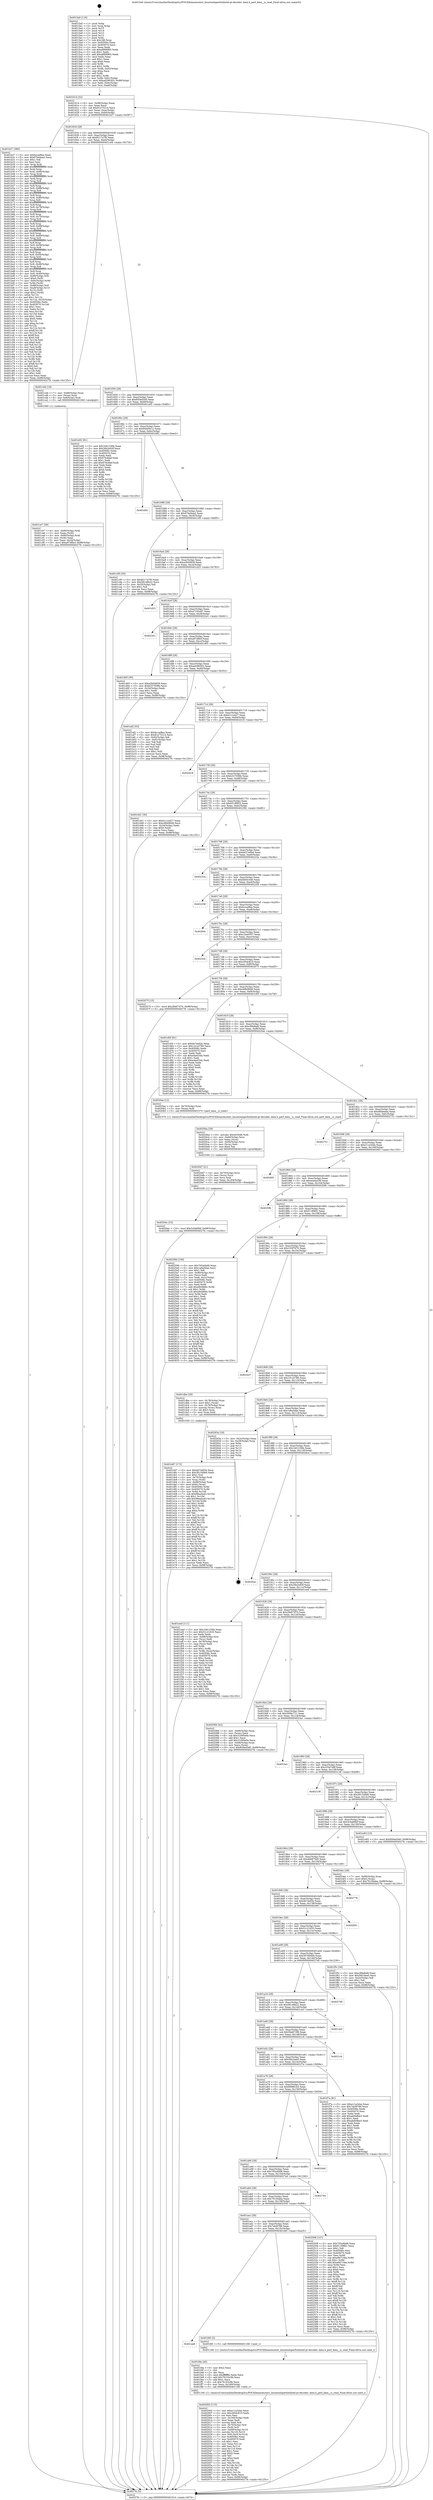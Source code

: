 digraph "0x4015a0" {
  label = "0x4015a0 (/mnt/c/Users/mathe/Desktop/tcc/POCII/binaries/extr_linuxtoolsperfutilintel-pt-decoder..data.h_perf_data__is_read_Final-ollvm.out::main(0))"
  labelloc = "t"
  node[shape=record]

  Entry [label="",width=0.3,height=0.3,shape=circle,fillcolor=black,style=filled]
  "0x401614" [label="{
     0x401614 [32]\l
     | [instrs]\l
     &nbsp;&nbsp;0x401614 \<+6\>: mov -0x98(%rbp),%eax\l
     &nbsp;&nbsp;0x40161a \<+2\>: mov %eax,%ecx\l
     &nbsp;&nbsp;0x40161c \<+6\>: sub $0x81e75214,%ecx\l
     &nbsp;&nbsp;0x401622 \<+6\>: mov %eax,-0xac(%rbp)\l
     &nbsp;&nbsp;0x401628 \<+6\>: mov %ecx,-0xb0(%rbp)\l
     &nbsp;&nbsp;0x40162e \<+6\>: je 0000000000401b27 \<main+0x587\>\l
  }"]
  "0x401b27" [label="{
     0x401b27 [366]\l
     | [instrs]\l
     &nbsp;&nbsp;0x401b27 \<+5\>: mov $0xbccadfea,%eax\l
     &nbsp;&nbsp;0x401b2c \<+5\>: mov $0x97bd4aa2,%ecx\l
     &nbsp;&nbsp;0x401b31 \<+2\>: mov $0x1,%dl\l
     &nbsp;&nbsp;0x401b33 \<+2\>: xor %esi,%esi\l
     &nbsp;&nbsp;0x401b35 \<+3\>: mov %rsp,%rdi\l
     &nbsp;&nbsp;0x401b38 \<+4\>: add $0xfffffffffffffff0,%rdi\l
     &nbsp;&nbsp;0x401b3c \<+3\>: mov %rdi,%rsp\l
     &nbsp;&nbsp;0x401b3f \<+7\>: mov %rdi,-0x90(%rbp)\l
     &nbsp;&nbsp;0x401b46 \<+3\>: mov %rsp,%rdi\l
     &nbsp;&nbsp;0x401b49 \<+4\>: add $0xfffffffffffffff0,%rdi\l
     &nbsp;&nbsp;0x401b4d \<+3\>: mov %rdi,%rsp\l
     &nbsp;&nbsp;0x401b50 \<+3\>: mov %rsp,%r8\l
     &nbsp;&nbsp;0x401b53 \<+4\>: add $0xfffffffffffffff0,%r8\l
     &nbsp;&nbsp;0x401b57 \<+3\>: mov %r8,%rsp\l
     &nbsp;&nbsp;0x401b5a \<+7\>: mov %r8,-0x88(%rbp)\l
     &nbsp;&nbsp;0x401b61 \<+3\>: mov %rsp,%r8\l
     &nbsp;&nbsp;0x401b64 \<+4\>: add $0xfffffffffffffff0,%r8\l
     &nbsp;&nbsp;0x401b68 \<+3\>: mov %r8,%rsp\l
     &nbsp;&nbsp;0x401b6b \<+4\>: mov %r8,-0x80(%rbp)\l
     &nbsp;&nbsp;0x401b6f \<+3\>: mov %rsp,%r8\l
     &nbsp;&nbsp;0x401b72 \<+4\>: add $0xfffffffffffffff0,%r8\l
     &nbsp;&nbsp;0x401b76 \<+3\>: mov %r8,%rsp\l
     &nbsp;&nbsp;0x401b79 \<+4\>: mov %r8,-0x78(%rbp)\l
     &nbsp;&nbsp;0x401b7d \<+3\>: mov %rsp,%r8\l
     &nbsp;&nbsp;0x401b80 \<+4\>: add $0xfffffffffffffff0,%r8\l
     &nbsp;&nbsp;0x401b84 \<+3\>: mov %r8,%rsp\l
     &nbsp;&nbsp;0x401b87 \<+4\>: mov %r8,-0x70(%rbp)\l
     &nbsp;&nbsp;0x401b8b \<+3\>: mov %rsp,%r8\l
     &nbsp;&nbsp;0x401b8e \<+4\>: add $0xfffffffffffffff0,%r8\l
     &nbsp;&nbsp;0x401b92 \<+3\>: mov %r8,%rsp\l
     &nbsp;&nbsp;0x401b95 \<+4\>: mov %r8,-0x68(%rbp)\l
     &nbsp;&nbsp;0x401b99 \<+3\>: mov %rsp,%r8\l
     &nbsp;&nbsp;0x401b9c \<+4\>: add $0xfffffffffffffff0,%r8\l
     &nbsp;&nbsp;0x401ba0 \<+3\>: mov %r8,%rsp\l
     &nbsp;&nbsp;0x401ba3 \<+4\>: mov %r8,-0x60(%rbp)\l
     &nbsp;&nbsp;0x401ba7 \<+3\>: mov %rsp,%r8\l
     &nbsp;&nbsp;0x401baa \<+4\>: add $0xfffffffffffffff0,%r8\l
     &nbsp;&nbsp;0x401bae \<+3\>: mov %r8,%rsp\l
     &nbsp;&nbsp;0x401bb1 \<+4\>: mov %r8,-0x58(%rbp)\l
     &nbsp;&nbsp;0x401bb5 \<+3\>: mov %rsp,%r8\l
     &nbsp;&nbsp;0x401bb8 \<+4\>: add $0xfffffffffffffff0,%r8\l
     &nbsp;&nbsp;0x401bbc \<+3\>: mov %r8,%rsp\l
     &nbsp;&nbsp;0x401bbf \<+4\>: mov %r8,-0x50(%rbp)\l
     &nbsp;&nbsp;0x401bc3 \<+3\>: mov %rsp,%r8\l
     &nbsp;&nbsp;0x401bc6 \<+4\>: add $0xfffffffffffffff0,%r8\l
     &nbsp;&nbsp;0x401bca \<+3\>: mov %r8,%rsp\l
     &nbsp;&nbsp;0x401bcd \<+4\>: mov %r8,-0x48(%rbp)\l
     &nbsp;&nbsp;0x401bd1 \<+3\>: mov %rsp,%r8\l
     &nbsp;&nbsp;0x401bd4 \<+4\>: add $0xfffffffffffffff0,%r8\l
     &nbsp;&nbsp;0x401bd8 \<+3\>: mov %r8,%rsp\l
     &nbsp;&nbsp;0x401bdb \<+4\>: mov %r8,-0x40(%rbp)\l
     &nbsp;&nbsp;0x401bdf \<+7\>: mov -0x90(%rbp),%r8\l
     &nbsp;&nbsp;0x401be6 \<+7\>: movl $0x0,(%r8)\l
     &nbsp;&nbsp;0x401bed \<+7\>: mov -0x9c(%rbp),%r9d\l
     &nbsp;&nbsp;0x401bf4 \<+3\>: mov %r9d,(%rdi)\l
     &nbsp;&nbsp;0x401bf7 \<+7\>: mov -0x88(%rbp),%r8\l
     &nbsp;&nbsp;0x401bfe \<+7\>: mov -0xa8(%rbp),%r10\l
     &nbsp;&nbsp;0x401c05 \<+3\>: mov %r10,(%r8)\l
     &nbsp;&nbsp;0x401c08 \<+3\>: cmpl $0x2,(%rdi)\l
     &nbsp;&nbsp;0x401c0b \<+4\>: setne %r11b\l
     &nbsp;&nbsp;0x401c0f \<+4\>: and $0x1,%r11b\l
     &nbsp;&nbsp;0x401c13 \<+4\>: mov %r11b,-0x35(%rbp)\l
     &nbsp;&nbsp;0x401c17 \<+7\>: mov 0x40506c,%ebx\l
     &nbsp;&nbsp;0x401c1e \<+8\>: mov 0x405070,%r14d\l
     &nbsp;&nbsp;0x401c26 \<+3\>: sub $0x1,%esi\l
     &nbsp;&nbsp;0x401c29 \<+3\>: mov %ebx,%r15d\l
     &nbsp;&nbsp;0x401c2c \<+3\>: add %esi,%r15d\l
     &nbsp;&nbsp;0x401c2f \<+4\>: imul %r15d,%ebx\l
     &nbsp;&nbsp;0x401c33 \<+3\>: and $0x1,%ebx\l
     &nbsp;&nbsp;0x401c36 \<+3\>: cmp $0x0,%ebx\l
     &nbsp;&nbsp;0x401c39 \<+4\>: sete %r11b\l
     &nbsp;&nbsp;0x401c3d \<+4\>: cmp $0xa,%r14d\l
     &nbsp;&nbsp;0x401c41 \<+4\>: setl %r12b\l
     &nbsp;&nbsp;0x401c45 \<+3\>: mov %r11b,%r13b\l
     &nbsp;&nbsp;0x401c48 \<+4\>: xor $0xff,%r13b\l
     &nbsp;&nbsp;0x401c4c \<+3\>: mov %r12b,%sil\l
     &nbsp;&nbsp;0x401c4f \<+4\>: xor $0xff,%sil\l
     &nbsp;&nbsp;0x401c53 \<+3\>: xor $0x0,%dl\l
     &nbsp;&nbsp;0x401c56 \<+3\>: mov %r13b,%dil\l
     &nbsp;&nbsp;0x401c59 \<+4\>: and $0x0,%dil\l
     &nbsp;&nbsp;0x401c5d \<+3\>: and %dl,%r11b\l
     &nbsp;&nbsp;0x401c60 \<+3\>: mov %sil,%r8b\l
     &nbsp;&nbsp;0x401c63 \<+4\>: and $0x0,%r8b\l
     &nbsp;&nbsp;0x401c67 \<+3\>: and %dl,%r12b\l
     &nbsp;&nbsp;0x401c6a \<+3\>: or %r11b,%dil\l
     &nbsp;&nbsp;0x401c6d \<+3\>: or %r12b,%r8b\l
     &nbsp;&nbsp;0x401c70 \<+3\>: xor %r8b,%dil\l
     &nbsp;&nbsp;0x401c73 \<+3\>: or %sil,%r13b\l
     &nbsp;&nbsp;0x401c76 \<+4\>: xor $0xff,%r13b\l
     &nbsp;&nbsp;0x401c7a \<+3\>: or $0x0,%dl\l
     &nbsp;&nbsp;0x401c7d \<+3\>: and %dl,%r13b\l
     &nbsp;&nbsp;0x401c80 \<+3\>: or %r13b,%dil\l
     &nbsp;&nbsp;0x401c83 \<+4\>: test $0x1,%dil\l
     &nbsp;&nbsp;0x401c87 \<+3\>: cmovne %ecx,%eax\l
     &nbsp;&nbsp;0x401c8a \<+6\>: mov %eax,-0x98(%rbp)\l
     &nbsp;&nbsp;0x401c90 \<+5\>: jmp 00000000004027fc \<main+0x125c\>\l
  }"]
  "0x401634" [label="{
     0x401634 [28]\l
     | [instrs]\l
     &nbsp;&nbsp;0x401634 \<+5\>: jmp 0000000000401639 \<main+0x99\>\l
     &nbsp;&nbsp;0x401639 \<+6\>: mov -0xac(%rbp),%eax\l
     &nbsp;&nbsp;0x40163f \<+5\>: sub $0x8217a7f0,%eax\l
     &nbsp;&nbsp;0x401644 \<+6\>: mov %eax,-0xb4(%rbp)\l
     &nbsp;&nbsp;0x40164a \<+6\>: je 0000000000401cd4 \<main+0x734\>\l
  }"]
  Exit [label="",width=0.3,height=0.3,shape=circle,fillcolor=black,style=filled,peripheries=2]
  "0x401cd4" [label="{
     0x401cd4 [19]\l
     | [instrs]\l
     &nbsp;&nbsp;0x401cd4 \<+7\>: mov -0x88(%rbp),%rax\l
     &nbsp;&nbsp;0x401cdb \<+3\>: mov (%rax),%rax\l
     &nbsp;&nbsp;0x401cde \<+4\>: mov 0x8(%rax),%rdi\l
     &nbsp;&nbsp;0x401ce2 \<+5\>: call 0000000000401060 \<atoi@plt\>\l
     | [calls]\l
     &nbsp;&nbsp;0x401060 \{1\} (unknown)\l
  }"]
  "0x401650" [label="{
     0x401650 [28]\l
     | [instrs]\l
     &nbsp;&nbsp;0x401650 \<+5\>: jmp 0000000000401655 \<main+0xb5\>\l
     &nbsp;&nbsp;0x401655 \<+6\>: mov -0xac(%rbp),%eax\l
     &nbsp;&nbsp;0x40165b \<+5\>: sub $0x850ed3d0,%eax\l
     &nbsp;&nbsp;0x401660 \<+6\>: mov %eax,-0xb8(%rbp)\l
     &nbsp;&nbsp;0x401666 \<+6\>: je 0000000000401e92 \<main+0x8f2\>\l
  }"]
  "0x4020ec" [label="{
     0x4020ec [15]\l
     | [instrs]\l
     &nbsp;&nbsp;0x4020ec \<+10\>: movl $0x3c0a69bf,-0x98(%rbp)\l
     &nbsp;&nbsp;0x4020f6 \<+5\>: jmp 00000000004027fc \<main+0x125c\>\l
  }"]
  "0x401e92" [label="{
     0x401e92 [91]\l
     | [instrs]\l
     &nbsp;&nbsp;0x401e92 \<+5\>: mov $0x1b61236b,%eax\l
     &nbsp;&nbsp;0x401e97 \<+5\>: mov $0x26b2e93f,%ecx\l
     &nbsp;&nbsp;0x401e9c \<+7\>: mov 0x40506c,%edx\l
     &nbsp;&nbsp;0x401ea3 \<+7\>: mov 0x405070,%esi\l
     &nbsp;&nbsp;0x401eaa \<+2\>: mov %edx,%edi\l
     &nbsp;&nbsp;0x401eac \<+6\>: sub $0x67fcddef,%edi\l
     &nbsp;&nbsp;0x401eb2 \<+3\>: sub $0x1,%edi\l
     &nbsp;&nbsp;0x401eb5 \<+6\>: add $0x67fcddef,%edi\l
     &nbsp;&nbsp;0x401ebb \<+3\>: imul %edi,%edx\l
     &nbsp;&nbsp;0x401ebe \<+3\>: and $0x1,%edx\l
     &nbsp;&nbsp;0x401ec1 \<+3\>: cmp $0x0,%edx\l
     &nbsp;&nbsp;0x401ec4 \<+4\>: sete %r8b\l
     &nbsp;&nbsp;0x401ec8 \<+3\>: cmp $0xa,%esi\l
     &nbsp;&nbsp;0x401ecb \<+4\>: setl %r9b\l
     &nbsp;&nbsp;0x401ecf \<+3\>: mov %r8b,%r10b\l
     &nbsp;&nbsp;0x401ed2 \<+3\>: and %r9b,%r10b\l
     &nbsp;&nbsp;0x401ed5 \<+3\>: xor %r9b,%r8b\l
     &nbsp;&nbsp;0x401ed8 \<+3\>: or %r8b,%r10b\l
     &nbsp;&nbsp;0x401edb \<+4\>: test $0x1,%r10b\l
     &nbsp;&nbsp;0x401edf \<+3\>: cmovne %ecx,%eax\l
     &nbsp;&nbsp;0x401ee2 \<+6\>: mov %eax,-0x98(%rbp)\l
     &nbsp;&nbsp;0x401ee8 \<+5\>: jmp 00000000004027fc \<main+0x125c\>\l
  }"]
  "0x40166c" [label="{
     0x40166c [28]\l
     | [instrs]\l
     &nbsp;&nbsp;0x40166c \<+5\>: jmp 0000000000401671 \<main+0xd1\>\l
     &nbsp;&nbsp;0x401671 \<+6\>: mov -0xac(%rbp),%eax\l
     &nbsp;&nbsp;0x401677 \<+5\>: sub $0x94409c1c,%eax\l
     &nbsp;&nbsp;0x40167c \<+6\>: mov %eax,-0xbc(%rbp)\l
     &nbsp;&nbsp;0x401682 \<+6\>: je 0000000000402482 \<main+0xee2\>\l
  }"]
  "0x4020d7" [label="{
     0x4020d7 [21]\l
     | [instrs]\l
     &nbsp;&nbsp;0x4020d7 \<+4\>: mov -0x70(%rbp),%rcx\l
     &nbsp;&nbsp;0x4020db \<+3\>: mov (%rcx),%rcx\l
     &nbsp;&nbsp;0x4020de \<+3\>: mov %rcx,%rdi\l
     &nbsp;&nbsp;0x4020e1 \<+6\>: mov %eax,-0x164(%rbp)\l
     &nbsp;&nbsp;0x4020e7 \<+5\>: call 0000000000401030 \<free@plt\>\l
     | [calls]\l
     &nbsp;&nbsp;0x401030 \{1\} (unknown)\l
  }"]
  "0x402482" [label="{
     0x402482\l
  }", style=dashed]
  "0x401688" [label="{
     0x401688 [28]\l
     | [instrs]\l
     &nbsp;&nbsp;0x401688 \<+5\>: jmp 000000000040168d \<main+0xed\>\l
     &nbsp;&nbsp;0x40168d \<+6\>: mov -0xac(%rbp),%eax\l
     &nbsp;&nbsp;0x401693 \<+5\>: sub $0x97bd4aa2,%eax\l
     &nbsp;&nbsp;0x401698 \<+6\>: mov %eax,-0xc0(%rbp)\l
     &nbsp;&nbsp;0x40169e \<+6\>: je 0000000000401c95 \<main+0x6f5\>\l
  }"]
  "0x4020ba" [label="{
     0x4020ba [29]\l
     | [instrs]\l
     &nbsp;&nbsp;0x4020ba \<+10\>: movabs $0x4030d6,%rdi\l
     &nbsp;&nbsp;0x4020c4 \<+4\>: mov -0x60(%rbp),%rcx\l
     &nbsp;&nbsp;0x4020c8 \<+2\>: mov %eax,(%rcx)\l
     &nbsp;&nbsp;0x4020ca \<+4\>: mov -0x60(%rbp),%rcx\l
     &nbsp;&nbsp;0x4020ce \<+2\>: mov (%rcx),%esi\l
     &nbsp;&nbsp;0x4020d0 \<+2\>: mov $0x0,%al\l
     &nbsp;&nbsp;0x4020d2 \<+5\>: call 0000000000401040 \<printf@plt\>\l
     | [calls]\l
     &nbsp;&nbsp;0x401040 \{1\} (unknown)\l
  }"]
  "0x401c95" [label="{
     0x401c95 [30]\l
     | [instrs]\l
     &nbsp;&nbsp;0x401c95 \<+5\>: mov $0x8217a7f0,%eax\l
     &nbsp;&nbsp;0x401c9a \<+5\>: mov $0x58148b22,%ecx\l
     &nbsp;&nbsp;0x401c9f \<+3\>: mov -0x35(%rbp),%dl\l
     &nbsp;&nbsp;0x401ca2 \<+3\>: test $0x1,%dl\l
     &nbsp;&nbsp;0x401ca5 \<+3\>: cmovne %ecx,%eax\l
     &nbsp;&nbsp;0x401ca8 \<+6\>: mov %eax,-0x98(%rbp)\l
     &nbsp;&nbsp;0x401cae \<+5\>: jmp 00000000004027fc \<main+0x125c\>\l
  }"]
  "0x4016a4" [label="{
     0x4016a4 [28]\l
     | [instrs]\l
     &nbsp;&nbsp;0x4016a4 \<+5\>: jmp 00000000004016a9 \<main+0x109\>\l
     &nbsp;&nbsp;0x4016a9 \<+6\>: mov -0xac(%rbp),%eax\l
     &nbsp;&nbsp;0x4016af \<+5\>: sub $0xa2b04839,%eax\l
     &nbsp;&nbsp;0x4016b4 \<+6\>: mov %eax,-0xc4(%rbp)\l
     &nbsp;&nbsp;0x4016ba \<+6\>: je 0000000000401d23 \<main+0x783\>\l
  }"]
  "0x402002" [label="{
     0x402002 [115]\l
     | [instrs]\l
     &nbsp;&nbsp;0x402002 \<+5\>: mov $0xe11a3cbe,%ecx\l
     &nbsp;&nbsp;0x402007 \<+5\>: mov $0xc654c810,%edx\l
     &nbsp;&nbsp;0x40200c \<+2\>: xor %esi,%esi\l
     &nbsp;&nbsp;0x40200e \<+6\>: mov -0x160(%rbp),%edi\l
     &nbsp;&nbsp;0x402014 \<+3\>: imul %eax,%edi\l
     &nbsp;&nbsp;0x402017 \<+3\>: movslq %edi,%r8\l
     &nbsp;&nbsp;0x40201a \<+4\>: mov -0x70(%rbp),%r9\l
     &nbsp;&nbsp;0x40201e \<+3\>: mov (%r9),%r9\l
     &nbsp;&nbsp;0x402021 \<+4\>: mov -0x68(%rbp),%r10\l
     &nbsp;&nbsp;0x402025 \<+3\>: movslq (%r10),%r10\l
     &nbsp;&nbsp;0x402028 \<+4\>: mov %r8,(%r9,%r10,8)\l
     &nbsp;&nbsp;0x40202c \<+7\>: mov 0x40506c,%eax\l
     &nbsp;&nbsp;0x402033 \<+7\>: mov 0x405070,%edi\l
     &nbsp;&nbsp;0x40203a \<+3\>: sub $0x1,%esi\l
     &nbsp;&nbsp;0x40203d \<+3\>: mov %eax,%r11d\l
     &nbsp;&nbsp;0x402040 \<+3\>: add %esi,%r11d\l
     &nbsp;&nbsp;0x402043 \<+4\>: imul %r11d,%eax\l
     &nbsp;&nbsp;0x402047 \<+3\>: and $0x1,%eax\l
     &nbsp;&nbsp;0x40204a \<+3\>: cmp $0x0,%eax\l
     &nbsp;&nbsp;0x40204d \<+3\>: sete %bl\l
     &nbsp;&nbsp;0x402050 \<+3\>: cmp $0xa,%edi\l
     &nbsp;&nbsp;0x402053 \<+4\>: setl %r14b\l
     &nbsp;&nbsp;0x402057 \<+3\>: mov %bl,%r15b\l
     &nbsp;&nbsp;0x40205a \<+3\>: and %r14b,%r15b\l
     &nbsp;&nbsp;0x40205d \<+3\>: xor %r14b,%bl\l
     &nbsp;&nbsp;0x402060 \<+3\>: or %bl,%r15b\l
     &nbsp;&nbsp;0x402063 \<+4\>: test $0x1,%r15b\l
     &nbsp;&nbsp;0x402067 \<+3\>: cmovne %edx,%ecx\l
     &nbsp;&nbsp;0x40206a \<+6\>: mov %ecx,-0x98(%rbp)\l
     &nbsp;&nbsp;0x402070 \<+5\>: jmp 00000000004027fc \<main+0x125c\>\l
  }"]
  "0x401d23" [label="{
     0x401d23\l
  }", style=dashed]
  "0x4016c0" [label="{
     0x4016c0 [28]\l
     | [instrs]\l
     &nbsp;&nbsp;0x4016c0 \<+5\>: jmp 00000000004016c5 \<main+0x125\>\l
     &nbsp;&nbsp;0x4016c5 \<+6\>: mov -0xac(%rbp),%eax\l
     &nbsp;&nbsp;0x4016cb \<+5\>: sub $0xa7103a97,%eax\l
     &nbsp;&nbsp;0x4016d0 \<+6\>: mov %eax,-0xc8(%rbp)\l
     &nbsp;&nbsp;0x4016d6 \<+6\>: je 00000000004022e1 \<main+0xd41\>\l
  }"]
  "0x401fda" [label="{
     0x401fda [40]\l
     | [instrs]\l
     &nbsp;&nbsp;0x401fda \<+5\>: mov $0x2,%ecx\l
     &nbsp;&nbsp;0x401fdf \<+1\>: cltd\l
     &nbsp;&nbsp;0x401fe0 \<+2\>: idiv %ecx\l
     &nbsp;&nbsp;0x401fe2 \<+6\>: imul $0xfffffffe,%edx,%ecx\l
     &nbsp;&nbsp;0x401fe8 \<+6\>: add $0x76103c9b,%ecx\l
     &nbsp;&nbsp;0x401fee \<+3\>: add $0x1,%ecx\l
     &nbsp;&nbsp;0x401ff1 \<+6\>: sub $0x76103c9b,%ecx\l
     &nbsp;&nbsp;0x401ff7 \<+6\>: mov %ecx,-0x160(%rbp)\l
     &nbsp;&nbsp;0x401ffd \<+5\>: call 0000000000401160 \<next_i\>\l
     | [calls]\l
     &nbsp;&nbsp;0x401160 \{1\} (/mnt/c/Users/mathe/Desktop/tcc/POCII/binaries/extr_linuxtoolsperfutilintel-pt-decoder..data.h_perf_data__is_read_Final-ollvm.out::next_i)\l
  }"]
  "0x4022e1" [label="{
     0x4022e1\l
  }", style=dashed]
  "0x4016dc" [label="{
     0x4016dc [28]\l
     | [instrs]\l
     &nbsp;&nbsp;0x4016dc \<+5\>: jmp 00000000004016e1 \<main+0x141\>\l
     &nbsp;&nbsp;0x4016e1 \<+6\>: mov -0xac(%rbp),%eax\l
     &nbsp;&nbsp;0x4016e7 \<+5\>: sub $0xa97dfbcf,%eax\l
     &nbsp;&nbsp;0x4016ec \<+6\>: mov %eax,-0xcc(%rbp)\l
     &nbsp;&nbsp;0x4016f2 \<+6\>: je 0000000000401d05 \<main+0x765\>\l
  }"]
  "0x401ae8" [label="{
     0x401ae8\l
  }", style=dashed]
  "0x401d05" [label="{
     0x401d05 [30]\l
     | [instrs]\l
     &nbsp;&nbsp;0x401d05 \<+5\>: mov $0xa2b04839,%eax\l
     &nbsp;&nbsp;0x401d0a \<+5\>: mov $0xb327938b,%ecx\l
     &nbsp;&nbsp;0x401d0f \<+3\>: mov -0x34(%rbp),%edx\l
     &nbsp;&nbsp;0x401d12 \<+3\>: cmp $0x1,%edx\l
     &nbsp;&nbsp;0x401d15 \<+3\>: cmovl %ecx,%eax\l
     &nbsp;&nbsp;0x401d18 \<+6\>: mov %eax,-0x98(%rbp)\l
     &nbsp;&nbsp;0x401d1e \<+5\>: jmp 00000000004027fc \<main+0x125c\>\l
  }"]
  "0x4016f8" [label="{
     0x4016f8 [28]\l
     | [instrs]\l
     &nbsp;&nbsp;0x4016f8 \<+5\>: jmp 00000000004016fd \<main+0x15d\>\l
     &nbsp;&nbsp;0x4016fd \<+6\>: mov -0xac(%rbp),%eax\l
     &nbsp;&nbsp;0x401703 \<+5\>: sub $0xad296303,%eax\l
     &nbsp;&nbsp;0x401708 \<+6\>: mov %eax,-0xd0(%rbp)\l
     &nbsp;&nbsp;0x40170e \<+6\>: je 0000000000401af2 \<main+0x552\>\l
  }"]
  "0x401fd5" [label="{
     0x401fd5 [5]\l
     | [instrs]\l
     &nbsp;&nbsp;0x401fd5 \<+5\>: call 0000000000401160 \<next_i\>\l
     | [calls]\l
     &nbsp;&nbsp;0x401160 \{1\} (/mnt/c/Users/mathe/Desktop/tcc/POCII/binaries/extr_linuxtoolsperfutilintel-pt-decoder..data.h_perf_data__is_read_Final-ollvm.out::next_i)\l
  }"]
  "0x401af2" [label="{
     0x401af2 [53]\l
     | [instrs]\l
     &nbsp;&nbsp;0x401af2 \<+5\>: mov $0xbccadfea,%eax\l
     &nbsp;&nbsp;0x401af7 \<+5\>: mov $0x81e75214,%ecx\l
     &nbsp;&nbsp;0x401afc \<+6\>: mov -0x92(%rbp),%dl\l
     &nbsp;&nbsp;0x401b02 \<+7\>: mov -0x91(%rbp),%sil\l
     &nbsp;&nbsp;0x401b09 \<+3\>: mov %dl,%dil\l
     &nbsp;&nbsp;0x401b0c \<+3\>: and %sil,%dil\l
     &nbsp;&nbsp;0x401b0f \<+3\>: xor %sil,%dl\l
     &nbsp;&nbsp;0x401b12 \<+3\>: or %dl,%dil\l
     &nbsp;&nbsp;0x401b15 \<+4\>: test $0x1,%dil\l
     &nbsp;&nbsp;0x401b19 \<+3\>: cmovne %ecx,%eax\l
     &nbsp;&nbsp;0x401b1c \<+6\>: mov %eax,-0x98(%rbp)\l
     &nbsp;&nbsp;0x401b22 \<+5\>: jmp 00000000004027fc \<main+0x125c\>\l
  }"]
  "0x401714" [label="{
     0x401714 [28]\l
     | [instrs]\l
     &nbsp;&nbsp;0x401714 \<+5\>: jmp 0000000000401719 \<main+0x179\>\l
     &nbsp;&nbsp;0x401719 \<+6\>: mov -0xac(%rbp),%eax\l
     &nbsp;&nbsp;0x40171f \<+5\>: sub $0xb1c1a427,%eax\l
     &nbsp;&nbsp;0x401724 \<+6\>: mov %eax,-0xd4(%rbp)\l
     &nbsp;&nbsp;0x40172a \<+6\>: je 0000000000402418 \<main+0xe78\>\l
  }"]
  "0x4027fc" [label="{
     0x4027fc [5]\l
     | [instrs]\l
     &nbsp;&nbsp;0x4027fc \<+5\>: jmp 0000000000401614 \<main+0x74\>\l
  }"]
  "0x4015a0" [label="{
     0x4015a0 [116]\l
     | [instrs]\l
     &nbsp;&nbsp;0x4015a0 \<+1\>: push %rbp\l
     &nbsp;&nbsp;0x4015a1 \<+3\>: mov %rsp,%rbp\l
     &nbsp;&nbsp;0x4015a4 \<+2\>: push %r15\l
     &nbsp;&nbsp;0x4015a6 \<+2\>: push %r14\l
     &nbsp;&nbsp;0x4015a8 \<+2\>: push %r13\l
     &nbsp;&nbsp;0x4015aa \<+2\>: push %r12\l
     &nbsp;&nbsp;0x4015ac \<+1\>: push %rbx\l
     &nbsp;&nbsp;0x4015ad \<+7\>: sub $0x188,%rsp\l
     &nbsp;&nbsp;0x4015b4 \<+7\>: mov 0x40506c,%eax\l
     &nbsp;&nbsp;0x4015bb \<+7\>: mov 0x405070,%ecx\l
     &nbsp;&nbsp;0x4015c2 \<+2\>: mov %eax,%edx\l
     &nbsp;&nbsp;0x4015c4 \<+6\>: sub $0xa8f68965,%edx\l
     &nbsp;&nbsp;0x4015ca \<+3\>: sub $0x1,%edx\l
     &nbsp;&nbsp;0x4015cd \<+6\>: add $0xa8f68965,%edx\l
     &nbsp;&nbsp;0x4015d3 \<+3\>: imul %edx,%eax\l
     &nbsp;&nbsp;0x4015d6 \<+3\>: and $0x1,%eax\l
     &nbsp;&nbsp;0x4015d9 \<+3\>: cmp $0x0,%eax\l
     &nbsp;&nbsp;0x4015dc \<+4\>: sete %r8b\l
     &nbsp;&nbsp;0x4015e0 \<+4\>: and $0x1,%r8b\l
     &nbsp;&nbsp;0x4015e4 \<+7\>: mov %r8b,-0x92(%rbp)\l
     &nbsp;&nbsp;0x4015eb \<+3\>: cmp $0xa,%ecx\l
     &nbsp;&nbsp;0x4015ee \<+4\>: setl %r8b\l
     &nbsp;&nbsp;0x4015f2 \<+4\>: and $0x1,%r8b\l
     &nbsp;&nbsp;0x4015f6 \<+7\>: mov %r8b,-0x91(%rbp)\l
     &nbsp;&nbsp;0x4015fd \<+10\>: movl $0xad296303,-0x98(%rbp)\l
     &nbsp;&nbsp;0x401607 \<+6\>: mov %edi,-0x9c(%rbp)\l
     &nbsp;&nbsp;0x40160d \<+7\>: mov %rsi,-0xa8(%rbp)\l
  }"]
  "0x401acc" [label="{
     0x401acc [28]\l
     | [instrs]\l
     &nbsp;&nbsp;0x401acc \<+5\>: jmp 0000000000401ad1 \<main+0x531\>\l
     &nbsp;&nbsp;0x401ad1 \<+6\>: mov -0xac(%rbp),%eax\l
     &nbsp;&nbsp;0x401ad7 \<+5\>: sub $0x7dcfd788,%eax\l
     &nbsp;&nbsp;0x401adc \<+6\>: mov %eax,-0x15c(%rbp)\l
     &nbsp;&nbsp;0x401ae2 \<+6\>: je 0000000000401fd5 \<main+0xa35\>\l
  }"]
  "0x401ce7" [label="{
     0x401ce7 [30]\l
     | [instrs]\l
     &nbsp;&nbsp;0x401ce7 \<+4\>: mov -0x80(%rbp),%rdi\l
     &nbsp;&nbsp;0x401ceb \<+2\>: mov %eax,(%rdi)\l
     &nbsp;&nbsp;0x401ced \<+4\>: mov -0x80(%rbp),%rdi\l
     &nbsp;&nbsp;0x401cf1 \<+2\>: mov (%rdi),%eax\l
     &nbsp;&nbsp;0x401cf3 \<+3\>: mov %eax,-0x34(%rbp)\l
     &nbsp;&nbsp;0x401cf6 \<+10\>: movl $0xa97dfbcf,-0x98(%rbp)\l
     &nbsp;&nbsp;0x401d00 \<+5\>: jmp 00000000004027fc \<main+0x125c\>\l
  }"]
  "0x402508" [label="{
     0x402508 [147]\l
     | [instrs]\l
     &nbsp;&nbsp;0x402508 \<+5\>: mov $0x705a4b68,%eax\l
     &nbsp;&nbsp;0x40250d \<+5\>: mov $0xf1199fd1,%ecx\l
     &nbsp;&nbsp;0x402512 \<+2\>: mov $0x1,%dl\l
     &nbsp;&nbsp;0x402514 \<+7\>: mov 0x40506c,%esi\l
     &nbsp;&nbsp;0x40251b \<+7\>: mov 0x405070,%edi\l
     &nbsp;&nbsp;0x402522 \<+3\>: mov %esi,%r8d\l
     &nbsp;&nbsp;0x402525 \<+7\>: sub $0xe6671fea,%r8d\l
     &nbsp;&nbsp;0x40252c \<+4\>: sub $0x1,%r8d\l
     &nbsp;&nbsp;0x402530 \<+7\>: add $0xe6671fea,%r8d\l
     &nbsp;&nbsp;0x402537 \<+4\>: imul %r8d,%esi\l
     &nbsp;&nbsp;0x40253b \<+3\>: and $0x1,%esi\l
     &nbsp;&nbsp;0x40253e \<+3\>: cmp $0x0,%esi\l
     &nbsp;&nbsp;0x402541 \<+4\>: sete %r9b\l
     &nbsp;&nbsp;0x402545 \<+3\>: cmp $0xa,%edi\l
     &nbsp;&nbsp;0x402548 \<+4\>: setl %r10b\l
     &nbsp;&nbsp;0x40254c \<+3\>: mov %r9b,%r11b\l
     &nbsp;&nbsp;0x40254f \<+4\>: xor $0xff,%r11b\l
     &nbsp;&nbsp;0x402553 \<+3\>: mov %r10b,%bl\l
     &nbsp;&nbsp;0x402556 \<+3\>: xor $0xff,%bl\l
     &nbsp;&nbsp;0x402559 \<+3\>: xor $0x1,%dl\l
     &nbsp;&nbsp;0x40255c \<+3\>: mov %r11b,%r14b\l
     &nbsp;&nbsp;0x40255f \<+4\>: and $0xff,%r14b\l
     &nbsp;&nbsp;0x402563 \<+3\>: and %dl,%r9b\l
     &nbsp;&nbsp;0x402566 \<+3\>: mov %bl,%r15b\l
     &nbsp;&nbsp;0x402569 \<+4\>: and $0xff,%r15b\l
     &nbsp;&nbsp;0x40256d \<+3\>: and %dl,%r10b\l
     &nbsp;&nbsp;0x402570 \<+3\>: or %r9b,%r14b\l
     &nbsp;&nbsp;0x402573 \<+3\>: or %r10b,%r15b\l
     &nbsp;&nbsp;0x402576 \<+3\>: xor %r15b,%r14b\l
     &nbsp;&nbsp;0x402579 \<+3\>: or %bl,%r11b\l
     &nbsp;&nbsp;0x40257c \<+4\>: xor $0xff,%r11b\l
     &nbsp;&nbsp;0x402580 \<+3\>: or $0x1,%dl\l
     &nbsp;&nbsp;0x402583 \<+3\>: and %dl,%r11b\l
     &nbsp;&nbsp;0x402586 \<+3\>: or %r11b,%r14b\l
     &nbsp;&nbsp;0x402589 \<+4\>: test $0x1,%r14b\l
     &nbsp;&nbsp;0x40258d \<+3\>: cmovne %ecx,%eax\l
     &nbsp;&nbsp;0x402590 \<+6\>: mov %eax,-0x98(%rbp)\l
     &nbsp;&nbsp;0x402596 \<+5\>: jmp 00000000004027fc \<main+0x125c\>\l
  }"]
  "0x402418" [label="{
     0x402418\l
  }", style=dashed]
  "0x401730" [label="{
     0x401730 [28]\l
     | [instrs]\l
     &nbsp;&nbsp;0x401730 \<+5\>: jmp 0000000000401735 \<main+0x195\>\l
     &nbsp;&nbsp;0x401735 \<+6\>: mov -0xac(%rbp),%eax\l
     &nbsp;&nbsp;0x40173b \<+5\>: sub $0xb327938b,%eax\l
     &nbsp;&nbsp;0x401740 \<+6\>: mov %eax,-0xd8(%rbp)\l
     &nbsp;&nbsp;0x401746 \<+6\>: je 0000000000401d41 \<main+0x7a1\>\l
  }"]
  "0x401ab0" [label="{
     0x401ab0 [28]\l
     | [instrs]\l
     &nbsp;&nbsp;0x401ab0 \<+5\>: jmp 0000000000401ab5 \<main+0x515\>\l
     &nbsp;&nbsp;0x401ab5 \<+6\>: mov -0xac(%rbp),%eax\l
     &nbsp;&nbsp;0x401abb \<+5\>: sub $0x76156aba,%eax\l
     &nbsp;&nbsp;0x401ac0 \<+6\>: mov %eax,-0x158(%rbp)\l
     &nbsp;&nbsp;0x401ac6 \<+6\>: je 0000000000402508 \<main+0xf68\>\l
  }"]
  "0x401d41" [label="{
     0x401d41 [30]\l
     | [instrs]\l
     &nbsp;&nbsp;0x401d41 \<+5\>: mov $0xb1c1a427,%eax\l
     &nbsp;&nbsp;0x401d46 \<+5\>: mov $0xc66b9649,%ecx\l
     &nbsp;&nbsp;0x401d4b \<+3\>: mov -0x34(%rbp),%edx\l
     &nbsp;&nbsp;0x401d4e \<+3\>: cmp $0x0,%edx\l
     &nbsp;&nbsp;0x401d51 \<+3\>: cmove %ecx,%eax\l
     &nbsp;&nbsp;0x401d54 \<+6\>: mov %eax,-0x98(%rbp)\l
     &nbsp;&nbsp;0x401d5a \<+5\>: jmp 00000000004027fc \<main+0x125c\>\l
  }"]
  "0x40174c" [label="{
     0x40174c [28]\l
     | [instrs]\l
     &nbsp;&nbsp;0x40174c \<+5\>: jmp 0000000000401751 \<main+0x1b1\>\l
     &nbsp;&nbsp;0x401751 \<+6\>: mov -0xac(%rbp),%eax\l
     &nbsp;&nbsp;0x401757 \<+5\>: sub $0xb519f925,%eax\l
     &nbsp;&nbsp;0x40175c \<+6\>: mov %eax,-0xdc(%rbp)\l
     &nbsp;&nbsp;0x401762 \<+6\>: je 0000000000402392 \<main+0xdf2\>\l
  }"]
  "0x4027e4" [label="{
     0x4027e4\l
  }", style=dashed]
  "0x402392" [label="{
     0x402392\l
  }", style=dashed]
  "0x401768" [label="{
     0x401768 [28]\l
     | [instrs]\l
     &nbsp;&nbsp;0x401768 \<+5\>: jmp 000000000040176d \<main+0x1cd\>\l
     &nbsp;&nbsp;0x40176d \<+6\>: mov -0xac(%rbp),%eax\l
     &nbsp;&nbsp;0x401773 \<+5\>: sub $0xb627e6bd,%eax\l
     &nbsp;&nbsp;0x401778 \<+6\>: mov %eax,-0xe0(%rbp)\l
     &nbsp;&nbsp;0x40177e \<+6\>: je 000000000040223a \<main+0xc9a\>\l
  }"]
  "0x401a94" [label="{
     0x401a94 [28]\l
     | [instrs]\l
     &nbsp;&nbsp;0x401a94 \<+5\>: jmp 0000000000401a99 \<main+0x4f9\>\l
     &nbsp;&nbsp;0x401a99 \<+6\>: mov -0xac(%rbp),%eax\l
     &nbsp;&nbsp;0x401a9f \<+5\>: sub $0x705a4b68,%eax\l
     &nbsp;&nbsp;0x401aa4 \<+6\>: mov %eax,-0x154(%rbp)\l
     &nbsp;&nbsp;0x401aaa \<+6\>: je 00000000004027e4 \<main+0x1244\>\l
  }"]
  "0x40223a" [label="{
     0x40223a\l
  }", style=dashed]
  "0x401784" [label="{
     0x401784 [28]\l
     | [instrs]\l
     &nbsp;&nbsp;0x401784 \<+5\>: jmp 0000000000401789 \<main+0x1e9\>\l
     &nbsp;&nbsp;0x401789 \<+6\>: mov -0xac(%rbp),%eax\l
     &nbsp;&nbsp;0x40178f \<+5\>: sub $0xbb65c440,%eax\l
     &nbsp;&nbsp;0x401794 \<+6\>: mov %eax,-0xe4(%rbp)\l
     &nbsp;&nbsp;0x40179a \<+6\>: je 0000000000402258 \<main+0xcb8\>\l
  }"]
  "0x4024dd" [label="{
     0x4024dd\l
  }", style=dashed]
  "0x402258" [label="{
     0x402258\l
  }", style=dashed]
  "0x4017a0" [label="{
     0x4017a0 [28]\l
     | [instrs]\l
     &nbsp;&nbsp;0x4017a0 \<+5\>: jmp 00000000004017a5 \<main+0x205\>\l
     &nbsp;&nbsp;0x4017a5 \<+6\>: mov -0xac(%rbp),%eax\l
     &nbsp;&nbsp;0x4017ab \<+5\>: sub $0xbccadfea,%eax\l
     &nbsp;&nbsp;0x4017b0 \<+6\>: mov %eax,-0xe8(%rbp)\l
     &nbsp;&nbsp;0x4017b6 \<+6\>: je 000000000040264c \<main+0x10ac\>\l
  }"]
  "0x401a78" [label="{
     0x401a78 [28]\l
     | [instrs]\l
     &nbsp;&nbsp;0x401a78 \<+5\>: jmp 0000000000401a7d \<main+0x4dd\>\l
     &nbsp;&nbsp;0x401a7d \<+6\>: mov -0xac(%rbp),%eax\l
     &nbsp;&nbsp;0x401a83 \<+5\>: sub $0x66f981b5,%eax\l
     &nbsp;&nbsp;0x401a88 \<+6\>: mov %eax,-0x150(%rbp)\l
     &nbsp;&nbsp;0x401a8e \<+6\>: je 00000000004024dd \<main+0xf3d\>\l
  }"]
  "0x40264c" [label="{
     0x40264c\l
  }", style=dashed]
  "0x4017bc" [label="{
     0x4017bc [28]\l
     | [instrs]\l
     &nbsp;&nbsp;0x4017bc \<+5\>: jmp 00000000004017c1 \<main+0x221\>\l
     &nbsp;&nbsp;0x4017c1 \<+6\>: mov -0xac(%rbp),%eax\l
     &nbsp;&nbsp;0x4017c7 \<+5\>: sub $0xc2ee0357,%eax\l
     &nbsp;&nbsp;0x4017cc \<+6\>: mov %eax,-0xec(%rbp)\l
     &nbsp;&nbsp;0x4017d2 \<+6\>: je 00000000004023cb \<main+0xe2b\>\l
  }"]
  "0x401f7a" [label="{
     0x401f7a [91]\l
     | [instrs]\l
     &nbsp;&nbsp;0x401f7a \<+5\>: mov $0xe11a3cbe,%eax\l
     &nbsp;&nbsp;0x401f7f \<+5\>: mov $0x7dcfd788,%ecx\l
     &nbsp;&nbsp;0x401f84 \<+7\>: mov 0x40506c,%edx\l
     &nbsp;&nbsp;0x401f8b \<+7\>: mov 0x405070,%esi\l
     &nbsp;&nbsp;0x401f92 \<+2\>: mov %edx,%edi\l
     &nbsp;&nbsp;0x401f94 \<+6\>: add $0xab0b9be3,%edi\l
     &nbsp;&nbsp;0x401f9a \<+3\>: sub $0x1,%edi\l
     &nbsp;&nbsp;0x401f9d \<+6\>: sub $0xab0b9be3,%edi\l
     &nbsp;&nbsp;0x401fa3 \<+3\>: imul %edi,%edx\l
     &nbsp;&nbsp;0x401fa6 \<+3\>: and $0x1,%edx\l
     &nbsp;&nbsp;0x401fa9 \<+3\>: cmp $0x0,%edx\l
     &nbsp;&nbsp;0x401fac \<+4\>: sete %r8b\l
     &nbsp;&nbsp;0x401fb0 \<+3\>: cmp $0xa,%esi\l
     &nbsp;&nbsp;0x401fb3 \<+4\>: setl %r9b\l
     &nbsp;&nbsp;0x401fb7 \<+3\>: mov %r8b,%r10b\l
     &nbsp;&nbsp;0x401fba \<+3\>: and %r9b,%r10b\l
     &nbsp;&nbsp;0x401fbd \<+3\>: xor %r9b,%r8b\l
     &nbsp;&nbsp;0x401fc0 \<+3\>: or %r8b,%r10b\l
     &nbsp;&nbsp;0x401fc3 \<+4\>: test $0x1,%r10b\l
     &nbsp;&nbsp;0x401fc7 \<+3\>: cmovne %ecx,%eax\l
     &nbsp;&nbsp;0x401fca \<+6\>: mov %eax,-0x98(%rbp)\l
     &nbsp;&nbsp;0x401fd0 \<+5\>: jmp 00000000004027fc \<main+0x125c\>\l
  }"]
  "0x4023cb" [label="{
     0x4023cb\l
  }", style=dashed]
  "0x4017d8" [label="{
     0x4017d8 [28]\l
     | [instrs]\l
     &nbsp;&nbsp;0x4017d8 \<+5\>: jmp 00000000004017dd \<main+0x23d\>\l
     &nbsp;&nbsp;0x4017dd \<+6\>: mov -0xac(%rbp),%eax\l
     &nbsp;&nbsp;0x4017e3 \<+5\>: sub $0xc654c810,%eax\l
     &nbsp;&nbsp;0x4017e8 \<+6\>: mov %eax,-0xf0(%rbp)\l
     &nbsp;&nbsp;0x4017ee \<+6\>: je 0000000000402075 \<main+0xad5\>\l
  }"]
  "0x401a5c" [label="{
     0x401a5c [28]\l
     | [instrs]\l
     &nbsp;&nbsp;0x401a5c \<+5\>: jmp 0000000000401a61 \<main+0x4c1\>\l
     &nbsp;&nbsp;0x401a61 \<+6\>: mov -0xac(%rbp),%eax\l
     &nbsp;&nbsp;0x401a67 \<+5\>: sub $0x5fd1bee0,%eax\l
     &nbsp;&nbsp;0x401a6c \<+6\>: mov %eax,-0x14c(%rbp)\l
     &nbsp;&nbsp;0x401a72 \<+6\>: je 0000000000401f7a \<main+0x9da\>\l
  }"]
  "0x402075" [label="{
     0x402075 [15]\l
     | [instrs]\l
     &nbsp;&nbsp;0x402075 \<+10\>: movl $0x28d07d70,-0x98(%rbp)\l
     &nbsp;&nbsp;0x40207f \<+5\>: jmp 00000000004027fc \<main+0x125c\>\l
  }"]
  "0x4017f4" [label="{
     0x4017f4 [28]\l
     | [instrs]\l
     &nbsp;&nbsp;0x4017f4 \<+5\>: jmp 00000000004017f9 \<main+0x259\>\l
     &nbsp;&nbsp;0x4017f9 \<+6\>: mov -0xac(%rbp),%eax\l
     &nbsp;&nbsp;0x4017ff \<+5\>: sub $0xc66b9649,%eax\l
     &nbsp;&nbsp;0x401804 \<+6\>: mov %eax,-0xf4(%rbp)\l
     &nbsp;&nbsp;0x40180a \<+6\>: je 0000000000401d5f \<main+0x7bf\>\l
  }"]
  "0x4021cb" [label="{
     0x4021cb\l
  }", style=dashed]
  "0x401d5f" [label="{
     0x401d5f [91]\l
     | [instrs]\l
     &nbsp;&nbsp;0x401d5f \<+5\>: mov $0x4b7ebf2b,%eax\l
     &nbsp;&nbsp;0x401d64 \<+5\>: mov $0x141a2780,%ecx\l
     &nbsp;&nbsp;0x401d69 \<+7\>: mov 0x40506c,%edx\l
     &nbsp;&nbsp;0x401d70 \<+7\>: mov 0x405070,%esi\l
     &nbsp;&nbsp;0x401d77 \<+2\>: mov %edx,%edi\l
     &nbsp;&nbsp;0x401d79 \<+6\>: sub $0xe4ae53dc,%edi\l
     &nbsp;&nbsp;0x401d7f \<+3\>: sub $0x1,%edi\l
     &nbsp;&nbsp;0x401d82 \<+6\>: add $0xe4ae53dc,%edi\l
     &nbsp;&nbsp;0x401d88 \<+3\>: imul %edi,%edx\l
     &nbsp;&nbsp;0x401d8b \<+3\>: and $0x1,%edx\l
     &nbsp;&nbsp;0x401d8e \<+3\>: cmp $0x0,%edx\l
     &nbsp;&nbsp;0x401d91 \<+4\>: sete %r8b\l
     &nbsp;&nbsp;0x401d95 \<+3\>: cmp $0xa,%esi\l
     &nbsp;&nbsp;0x401d98 \<+4\>: setl %r9b\l
     &nbsp;&nbsp;0x401d9c \<+3\>: mov %r8b,%r10b\l
     &nbsp;&nbsp;0x401d9f \<+3\>: and %r9b,%r10b\l
     &nbsp;&nbsp;0x401da2 \<+3\>: xor %r9b,%r8b\l
     &nbsp;&nbsp;0x401da5 \<+3\>: or %r8b,%r10b\l
     &nbsp;&nbsp;0x401da8 \<+4\>: test $0x1,%r10b\l
     &nbsp;&nbsp;0x401dac \<+3\>: cmovne %ecx,%eax\l
     &nbsp;&nbsp;0x401daf \<+6\>: mov %eax,-0x98(%rbp)\l
     &nbsp;&nbsp;0x401db5 \<+5\>: jmp 00000000004027fc \<main+0x125c\>\l
  }"]
  "0x401810" [label="{
     0x401810 [28]\l
     | [instrs]\l
     &nbsp;&nbsp;0x401810 \<+5\>: jmp 0000000000401815 \<main+0x275\>\l
     &nbsp;&nbsp;0x401815 \<+6\>: mov -0xac(%rbp),%eax\l
     &nbsp;&nbsp;0x40181b \<+5\>: sub $0xc98e8afd,%eax\l
     &nbsp;&nbsp;0x401820 \<+6\>: mov %eax,-0xf8(%rbp)\l
     &nbsp;&nbsp;0x401826 \<+6\>: je 00000000004020ae \<main+0xb0e\>\l
  }"]
  "0x401a40" [label="{
     0x401a40 [28]\l
     | [instrs]\l
     &nbsp;&nbsp;0x401a40 \<+5\>: jmp 0000000000401a45 \<main+0x4a5\>\l
     &nbsp;&nbsp;0x401a45 \<+6\>: mov -0xac(%rbp),%eax\l
     &nbsp;&nbsp;0x401a4b \<+5\>: sub $0x5bdd72f6,%eax\l
     &nbsp;&nbsp;0x401a50 \<+6\>: mov %eax,-0x148(%rbp)\l
     &nbsp;&nbsp;0x401a56 \<+6\>: je 00000000004021cb \<main+0xc2b\>\l
  }"]
  "0x4020ae" [label="{
     0x4020ae [12]\l
     | [instrs]\l
     &nbsp;&nbsp;0x4020ae \<+4\>: mov -0x70(%rbp),%rax\l
     &nbsp;&nbsp;0x4020b2 \<+3\>: mov (%rax),%rdi\l
     &nbsp;&nbsp;0x4020b5 \<+5\>: call 0000000000401570 \<perf_data__is_read\>\l
     | [calls]\l
     &nbsp;&nbsp;0x401570 \{1\} (/mnt/c/Users/mathe/Desktop/tcc/POCII/binaries/extr_linuxtoolsperfutilintel-pt-decoder..data.h_perf_data__is_read_Final-ollvm.out::perf_data__is_read)\l
  }"]
  "0x40182c" [label="{
     0x40182c [28]\l
     | [instrs]\l
     &nbsp;&nbsp;0x40182c \<+5\>: jmp 0000000000401831 \<main+0x291\>\l
     &nbsp;&nbsp;0x401831 \<+6\>: mov -0xac(%rbp),%eax\l
     &nbsp;&nbsp;0x401837 \<+5\>: sub $0xdfd4eeba,%eax\l
     &nbsp;&nbsp;0x40183c \<+6\>: mov %eax,-0xfc(%rbp)\l
     &nbsp;&nbsp;0x401842 \<+6\>: je 0000000000402751 \<main+0x11b1\>\l
  }"]
  "0x401cb3" [label="{
     0x401cb3\l
  }", style=dashed]
  "0x402751" [label="{
     0x402751\l
  }", style=dashed]
  "0x401848" [label="{
     0x401848 [28]\l
     | [instrs]\l
     &nbsp;&nbsp;0x401848 \<+5\>: jmp 000000000040184d \<main+0x2ad\>\l
     &nbsp;&nbsp;0x40184d \<+6\>: mov -0xac(%rbp),%eax\l
     &nbsp;&nbsp;0x401853 \<+5\>: sub $0xe11a3cbe,%eax\l
     &nbsp;&nbsp;0x401858 \<+6\>: mov %eax,-0x100(%rbp)\l
     &nbsp;&nbsp;0x40185e \<+6\>: je 00000000004026f3 \<main+0x1153\>\l
  }"]
  "0x401a24" [label="{
     0x401a24 [28]\l
     | [instrs]\l
     &nbsp;&nbsp;0x401a24 \<+5\>: jmp 0000000000401a29 \<main+0x489\>\l
     &nbsp;&nbsp;0x401a29 \<+6\>: mov -0xac(%rbp),%eax\l
     &nbsp;&nbsp;0x401a2f \<+5\>: sub $0x58148b22,%eax\l
     &nbsp;&nbsp;0x401a34 \<+6\>: mov %eax,-0x144(%rbp)\l
     &nbsp;&nbsp;0x401a3a \<+6\>: je 0000000000401cb3 \<main+0x713\>\l
  }"]
  "0x4026f3" [label="{
     0x4026f3\l
  }", style=dashed]
  "0x401864" [label="{
     0x401864 [28]\l
     | [instrs]\l
     &nbsp;&nbsp;0x401864 \<+5\>: jmp 0000000000401869 \<main+0x2c9\>\l
     &nbsp;&nbsp;0x401869 \<+6\>: mov -0xac(%rbp),%eax\l
     &nbsp;&nbsp;0x40186f \<+5\>: sub $0xeea0a236,%eax\l
     &nbsp;&nbsp;0x401874 \<+6\>: mov %eax,-0x104(%rbp)\l
     &nbsp;&nbsp;0x40187a \<+6\>: je 00000000004020fb \<main+0xb5b\>\l
  }"]
  "0x4027d0" [label="{
     0x4027d0\l
  }", style=dashed]
  "0x4020fb" [label="{
     0x4020fb\l
  }", style=dashed]
  "0x401880" [label="{
     0x401880 [28]\l
     | [instrs]\l
     &nbsp;&nbsp;0x401880 \<+5\>: jmp 0000000000401885 \<main+0x2e5\>\l
     &nbsp;&nbsp;0x401885 \<+6\>: mov -0xac(%rbp),%eax\l
     &nbsp;&nbsp;0x40188b \<+5\>: sub $0xf1199fd1,%eax\l
     &nbsp;&nbsp;0x401890 \<+6\>: mov %eax,-0x108(%rbp)\l
     &nbsp;&nbsp;0x401896 \<+6\>: je 000000000040259b \<main+0xffb\>\l
  }"]
  "0x401a08" [label="{
     0x401a08 [28]\l
     | [instrs]\l
     &nbsp;&nbsp;0x401a08 \<+5\>: jmp 0000000000401a0d \<main+0x46d\>\l
     &nbsp;&nbsp;0x401a0d \<+6\>: mov -0xac(%rbp),%eax\l
     &nbsp;&nbsp;0x401a13 \<+5\>: sub $0x56769484,%eax\l
     &nbsp;&nbsp;0x401a18 \<+6\>: mov %eax,-0x140(%rbp)\l
     &nbsp;&nbsp;0x401a1e \<+6\>: je 00000000004027d0 \<main+0x1230\>\l
  }"]
  "0x40259b" [label="{
     0x40259b [159]\l
     | [instrs]\l
     &nbsp;&nbsp;0x40259b \<+5\>: mov $0x705a4b68,%eax\l
     &nbsp;&nbsp;0x4025a0 \<+5\>: mov $0x1a8a5dae,%ecx\l
     &nbsp;&nbsp;0x4025a5 \<+2\>: mov $0x1,%dl\l
     &nbsp;&nbsp;0x4025a7 \<+7\>: mov -0x90(%rbp),%rsi\l
     &nbsp;&nbsp;0x4025ae \<+2\>: mov (%rsi),%edi\l
     &nbsp;&nbsp;0x4025b0 \<+3\>: mov %edi,-0x2c(%rbp)\l
     &nbsp;&nbsp;0x4025b3 \<+7\>: mov 0x40506c,%edi\l
     &nbsp;&nbsp;0x4025ba \<+8\>: mov 0x405070,%r8d\l
     &nbsp;&nbsp;0x4025c2 \<+3\>: mov %edi,%r9d\l
     &nbsp;&nbsp;0x4025c5 \<+7\>: add $0xe9cfd66c,%r9d\l
     &nbsp;&nbsp;0x4025cc \<+4\>: sub $0x1,%r9d\l
     &nbsp;&nbsp;0x4025d0 \<+7\>: sub $0xe9cfd66c,%r9d\l
     &nbsp;&nbsp;0x4025d7 \<+4\>: imul %r9d,%edi\l
     &nbsp;&nbsp;0x4025db \<+3\>: and $0x1,%edi\l
     &nbsp;&nbsp;0x4025de \<+3\>: cmp $0x0,%edi\l
     &nbsp;&nbsp;0x4025e1 \<+4\>: sete %r10b\l
     &nbsp;&nbsp;0x4025e5 \<+4\>: cmp $0xa,%r8d\l
     &nbsp;&nbsp;0x4025e9 \<+4\>: setl %r11b\l
     &nbsp;&nbsp;0x4025ed \<+3\>: mov %r10b,%bl\l
     &nbsp;&nbsp;0x4025f0 \<+3\>: xor $0xff,%bl\l
     &nbsp;&nbsp;0x4025f3 \<+3\>: mov %r11b,%r14b\l
     &nbsp;&nbsp;0x4025f6 \<+4\>: xor $0xff,%r14b\l
     &nbsp;&nbsp;0x4025fa \<+3\>: xor $0x0,%dl\l
     &nbsp;&nbsp;0x4025fd \<+3\>: mov %bl,%r15b\l
     &nbsp;&nbsp;0x402600 \<+4\>: and $0x0,%r15b\l
     &nbsp;&nbsp;0x402604 \<+3\>: and %dl,%r10b\l
     &nbsp;&nbsp;0x402607 \<+3\>: mov %r14b,%r12b\l
     &nbsp;&nbsp;0x40260a \<+4\>: and $0x0,%r12b\l
     &nbsp;&nbsp;0x40260e \<+3\>: and %dl,%r11b\l
     &nbsp;&nbsp;0x402611 \<+3\>: or %r10b,%r15b\l
     &nbsp;&nbsp;0x402614 \<+3\>: or %r11b,%r12b\l
     &nbsp;&nbsp;0x402617 \<+3\>: xor %r12b,%r15b\l
     &nbsp;&nbsp;0x40261a \<+3\>: or %r14b,%bl\l
     &nbsp;&nbsp;0x40261d \<+3\>: xor $0xff,%bl\l
     &nbsp;&nbsp;0x402620 \<+3\>: or $0x0,%dl\l
     &nbsp;&nbsp;0x402623 \<+2\>: and %dl,%bl\l
     &nbsp;&nbsp;0x402625 \<+3\>: or %bl,%r15b\l
     &nbsp;&nbsp;0x402628 \<+4\>: test $0x1,%r15b\l
     &nbsp;&nbsp;0x40262c \<+3\>: cmovne %ecx,%eax\l
     &nbsp;&nbsp;0x40262f \<+6\>: mov %eax,-0x98(%rbp)\l
     &nbsp;&nbsp;0x402635 \<+5\>: jmp 00000000004027fc \<main+0x125c\>\l
  }"]
  "0x40189c" [label="{
     0x40189c [28]\l
     | [instrs]\l
     &nbsp;&nbsp;0x40189c \<+5\>: jmp 00000000004018a1 \<main+0x301\>\l
     &nbsp;&nbsp;0x4018a1 \<+6\>: mov -0xac(%rbp),%eax\l
     &nbsp;&nbsp;0x4018a7 \<+5\>: sub $0x103f7670,%eax\l
     &nbsp;&nbsp;0x4018ac \<+6\>: mov %eax,-0x10c(%rbp)\l
     &nbsp;&nbsp;0x4018b2 \<+6\>: je 0000000000402427 \<main+0xe87\>\l
  }"]
  "0x401f5c" [label="{
     0x401f5c [30]\l
     | [instrs]\l
     &nbsp;&nbsp;0x401f5c \<+5\>: mov $0xc98e8afd,%eax\l
     &nbsp;&nbsp;0x401f61 \<+5\>: mov $0x5fd1bee0,%ecx\l
     &nbsp;&nbsp;0x401f66 \<+3\>: mov -0x2e(%rbp),%dl\l
     &nbsp;&nbsp;0x401f69 \<+3\>: test $0x1,%dl\l
     &nbsp;&nbsp;0x401f6c \<+3\>: cmovne %ecx,%eax\l
     &nbsp;&nbsp;0x401f6f \<+6\>: mov %eax,-0x98(%rbp)\l
     &nbsp;&nbsp;0x401f75 \<+5\>: jmp 00000000004027fc \<main+0x125c\>\l
  }"]
  "0x402427" [label="{
     0x402427\l
  }", style=dashed]
  "0x4018b8" [label="{
     0x4018b8 [28]\l
     | [instrs]\l
     &nbsp;&nbsp;0x4018b8 \<+5\>: jmp 00000000004018bd \<main+0x31d\>\l
     &nbsp;&nbsp;0x4018bd \<+6\>: mov -0xac(%rbp),%eax\l
     &nbsp;&nbsp;0x4018c3 \<+5\>: sub $0x141a2780,%eax\l
     &nbsp;&nbsp;0x4018c8 \<+6\>: mov %eax,-0x110(%rbp)\l
     &nbsp;&nbsp;0x4018ce \<+6\>: je 0000000000401dba \<main+0x81a\>\l
  }"]
  "0x4019ec" [label="{
     0x4019ec [28]\l
     | [instrs]\l
     &nbsp;&nbsp;0x4019ec \<+5\>: jmp 00000000004019f1 \<main+0x451\>\l
     &nbsp;&nbsp;0x4019f1 \<+6\>: mov -0xac(%rbp),%eax\l
     &nbsp;&nbsp;0x4019f7 \<+5\>: sub $0x51c21633,%eax\l
     &nbsp;&nbsp;0x4019fc \<+6\>: mov %eax,-0x13c(%rbp)\l
     &nbsp;&nbsp;0x401a02 \<+6\>: je 0000000000401f5c \<main+0x9bc\>\l
  }"]
  "0x401dba" [label="{
     0x401dba [29]\l
     | [instrs]\l
     &nbsp;&nbsp;0x401dba \<+4\>: mov -0x78(%rbp),%rax\l
     &nbsp;&nbsp;0x401dbe \<+6\>: movl $0x1,(%rax)\l
     &nbsp;&nbsp;0x401dc4 \<+4\>: mov -0x78(%rbp),%rax\l
     &nbsp;&nbsp;0x401dc8 \<+3\>: movslq (%rax),%rax\l
     &nbsp;&nbsp;0x401dcb \<+4\>: shl $0x3,%rax\l
     &nbsp;&nbsp;0x401dcf \<+3\>: mov %rax,%rdi\l
     &nbsp;&nbsp;0x401dd2 \<+5\>: call 0000000000401050 \<malloc@plt\>\l
     | [calls]\l
     &nbsp;&nbsp;0x401050 \{1\} (unknown)\l
  }"]
  "0x4018d4" [label="{
     0x4018d4 [28]\l
     | [instrs]\l
     &nbsp;&nbsp;0x4018d4 \<+5\>: jmp 00000000004018d9 \<main+0x339\>\l
     &nbsp;&nbsp;0x4018d9 \<+6\>: mov -0xac(%rbp),%eax\l
     &nbsp;&nbsp;0x4018df \<+5\>: sub $0x1a8a5dae,%eax\l
     &nbsp;&nbsp;0x4018e4 \<+6\>: mov %eax,-0x114(%rbp)\l
     &nbsp;&nbsp;0x4018ea \<+6\>: je 000000000040263a \<main+0x109a\>\l
  }"]
  "0x401dd7" [label="{
     0x401dd7 [172]\l
     | [instrs]\l
     &nbsp;&nbsp;0x401dd7 \<+5\>: mov $0x4b7ebf2b,%ecx\l
     &nbsp;&nbsp;0x401ddc \<+5\>: mov $0x391549e6,%edx\l
     &nbsp;&nbsp;0x401de1 \<+3\>: mov $0x1,%sil\l
     &nbsp;&nbsp;0x401de4 \<+4\>: mov -0x70(%rbp),%rdi\l
     &nbsp;&nbsp;0x401de8 \<+3\>: mov %rax,(%rdi)\l
     &nbsp;&nbsp;0x401deb \<+4\>: mov -0x68(%rbp),%rax\l
     &nbsp;&nbsp;0x401def \<+6\>: movl $0x0,(%rax)\l
     &nbsp;&nbsp;0x401df5 \<+8\>: mov 0x40506c,%r8d\l
     &nbsp;&nbsp;0x401dfd \<+8\>: mov 0x405070,%r9d\l
     &nbsp;&nbsp;0x401e05 \<+3\>: mov %r8d,%r10d\l
     &nbsp;&nbsp;0x401e08 \<+7\>: sub $0x99ea4a43,%r10d\l
     &nbsp;&nbsp;0x401e0f \<+4\>: sub $0x1,%r10d\l
     &nbsp;&nbsp;0x401e13 \<+7\>: add $0x99ea4a43,%r10d\l
     &nbsp;&nbsp;0x401e1a \<+4\>: imul %r10d,%r8d\l
     &nbsp;&nbsp;0x401e1e \<+4\>: and $0x1,%r8d\l
     &nbsp;&nbsp;0x401e22 \<+4\>: cmp $0x0,%r8d\l
     &nbsp;&nbsp;0x401e26 \<+4\>: sete %r11b\l
     &nbsp;&nbsp;0x401e2a \<+4\>: cmp $0xa,%r9d\l
     &nbsp;&nbsp;0x401e2e \<+3\>: setl %bl\l
     &nbsp;&nbsp;0x401e31 \<+3\>: mov %r11b,%r14b\l
     &nbsp;&nbsp;0x401e34 \<+4\>: xor $0xff,%r14b\l
     &nbsp;&nbsp;0x401e38 \<+3\>: mov %bl,%r15b\l
     &nbsp;&nbsp;0x401e3b \<+4\>: xor $0xff,%r15b\l
     &nbsp;&nbsp;0x401e3f \<+4\>: xor $0x1,%sil\l
     &nbsp;&nbsp;0x401e43 \<+3\>: mov %r14b,%r12b\l
     &nbsp;&nbsp;0x401e46 \<+4\>: and $0xff,%r12b\l
     &nbsp;&nbsp;0x401e4a \<+3\>: and %sil,%r11b\l
     &nbsp;&nbsp;0x401e4d \<+3\>: mov %r15b,%r13b\l
     &nbsp;&nbsp;0x401e50 \<+4\>: and $0xff,%r13b\l
     &nbsp;&nbsp;0x401e54 \<+3\>: and %sil,%bl\l
     &nbsp;&nbsp;0x401e57 \<+3\>: or %r11b,%r12b\l
     &nbsp;&nbsp;0x401e5a \<+3\>: or %bl,%r13b\l
     &nbsp;&nbsp;0x401e5d \<+3\>: xor %r13b,%r12b\l
     &nbsp;&nbsp;0x401e60 \<+3\>: or %r15b,%r14b\l
     &nbsp;&nbsp;0x401e63 \<+4\>: xor $0xff,%r14b\l
     &nbsp;&nbsp;0x401e67 \<+4\>: or $0x1,%sil\l
     &nbsp;&nbsp;0x401e6b \<+3\>: and %sil,%r14b\l
     &nbsp;&nbsp;0x401e6e \<+3\>: or %r14b,%r12b\l
     &nbsp;&nbsp;0x401e71 \<+4\>: test $0x1,%r12b\l
     &nbsp;&nbsp;0x401e75 \<+3\>: cmovne %edx,%ecx\l
     &nbsp;&nbsp;0x401e78 \<+6\>: mov %ecx,-0x98(%rbp)\l
     &nbsp;&nbsp;0x401e7e \<+5\>: jmp 00000000004027fc \<main+0x125c\>\l
  }"]
  "0x402691" [label="{
     0x402691\l
  }", style=dashed]
  "0x40263a" [label="{
     0x40263a [18]\l
     | [instrs]\l
     &nbsp;&nbsp;0x40263a \<+3\>: mov -0x2c(%rbp),%eax\l
     &nbsp;&nbsp;0x40263d \<+4\>: lea -0x28(%rbp),%rsp\l
     &nbsp;&nbsp;0x402641 \<+1\>: pop %rbx\l
     &nbsp;&nbsp;0x402642 \<+2\>: pop %r12\l
     &nbsp;&nbsp;0x402644 \<+2\>: pop %r13\l
     &nbsp;&nbsp;0x402646 \<+2\>: pop %r14\l
     &nbsp;&nbsp;0x402648 \<+2\>: pop %r15\l
     &nbsp;&nbsp;0x40264a \<+1\>: pop %rbp\l
     &nbsp;&nbsp;0x40264b \<+1\>: ret\l
  }"]
  "0x4018f0" [label="{
     0x4018f0 [28]\l
     | [instrs]\l
     &nbsp;&nbsp;0x4018f0 \<+5\>: jmp 00000000004018f5 \<main+0x355\>\l
     &nbsp;&nbsp;0x4018f5 \<+6\>: mov -0xac(%rbp),%eax\l
     &nbsp;&nbsp;0x4018fb \<+5\>: sub $0x1b61236b,%eax\l
     &nbsp;&nbsp;0x401900 \<+6\>: mov %eax,-0x118(%rbp)\l
     &nbsp;&nbsp;0x401906 \<+6\>: je 00000000004026ce \<main+0x112e\>\l
  }"]
  "0x4019d0" [label="{
     0x4019d0 [28]\l
     | [instrs]\l
     &nbsp;&nbsp;0x4019d0 \<+5\>: jmp 00000000004019d5 \<main+0x435\>\l
     &nbsp;&nbsp;0x4019d5 \<+6\>: mov -0xac(%rbp),%eax\l
     &nbsp;&nbsp;0x4019db \<+5\>: sub $0x4b7ebf2b,%eax\l
     &nbsp;&nbsp;0x4019e0 \<+6\>: mov %eax,-0x138(%rbp)\l
     &nbsp;&nbsp;0x4019e6 \<+6\>: je 0000000000402691 \<main+0x10f1\>\l
  }"]
  "0x4026ce" [label="{
     0x4026ce\l
  }", style=dashed]
  "0x40190c" [label="{
     0x40190c [28]\l
     | [instrs]\l
     &nbsp;&nbsp;0x40190c \<+5\>: jmp 0000000000401911 \<main+0x371\>\l
     &nbsp;&nbsp;0x401911 \<+6\>: mov -0xac(%rbp),%eax\l
     &nbsp;&nbsp;0x401917 \<+5\>: sub $0x26b2e93f,%eax\l
     &nbsp;&nbsp;0x40191c \<+6\>: mov %eax,-0x11c(%rbp)\l
     &nbsp;&nbsp;0x401922 \<+6\>: je 0000000000401eed \<main+0x94d\>\l
  }"]
  "0x402776" [label="{
     0x402776\l
  }", style=dashed]
  "0x401eed" [label="{
     0x401eed [111]\l
     | [instrs]\l
     &nbsp;&nbsp;0x401eed \<+5\>: mov $0x1b61236b,%eax\l
     &nbsp;&nbsp;0x401ef2 \<+5\>: mov $0x51c21633,%ecx\l
     &nbsp;&nbsp;0x401ef7 \<+2\>: xor %edx,%edx\l
     &nbsp;&nbsp;0x401ef9 \<+4\>: mov -0x68(%rbp),%rsi\l
     &nbsp;&nbsp;0x401efd \<+2\>: mov (%rsi),%edi\l
     &nbsp;&nbsp;0x401eff \<+4\>: mov -0x78(%rbp),%rsi\l
     &nbsp;&nbsp;0x401f03 \<+2\>: cmp (%rsi),%edi\l
     &nbsp;&nbsp;0x401f05 \<+4\>: setl %r8b\l
     &nbsp;&nbsp;0x401f09 \<+4\>: and $0x1,%r8b\l
     &nbsp;&nbsp;0x401f0d \<+4\>: mov %r8b,-0x2e(%rbp)\l
     &nbsp;&nbsp;0x401f11 \<+7\>: mov 0x40506c,%edi\l
     &nbsp;&nbsp;0x401f18 \<+8\>: mov 0x405070,%r9d\l
     &nbsp;&nbsp;0x401f20 \<+3\>: sub $0x1,%edx\l
     &nbsp;&nbsp;0x401f23 \<+3\>: mov %edi,%r10d\l
     &nbsp;&nbsp;0x401f26 \<+3\>: add %edx,%r10d\l
     &nbsp;&nbsp;0x401f29 \<+4\>: imul %r10d,%edi\l
     &nbsp;&nbsp;0x401f2d \<+3\>: and $0x1,%edi\l
     &nbsp;&nbsp;0x401f30 \<+3\>: cmp $0x0,%edi\l
     &nbsp;&nbsp;0x401f33 \<+4\>: sete %r8b\l
     &nbsp;&nbsp;0x401f37 \<+4\>: cmp $0xa,%r9d\l
     &nbsp;&nbsp;0x401f3b \<+4\>: setl %r11b\l
     &nbsp;&nbsp;0x401f3f \<+3\>: mov %r8b,%bl\l
     &nbsp;&nbsp;0x401f42 \<+3\>: and %r11b,%bl\l
     &nbsp;&nbsp;0x401f45 \<+3\>: xor %r11b,%r8b\l
     &nbsp;&nbsp;0x401f48 \<+3\>: or %r8b,%bl\l
     &nbsp;&nbsp;0x401f4b \<+3\>: test $0x1,%bl\l
     &nbsp;&nbsp;0x401f4e \<+3\>: cmovne %ecx,%eax\l
     &nbsp;&nbsp;0x401f51 \<+6\>: mov %eax,-0x98(%rbp)\l
     &nbsp;&nbsp;0x401f57 \<+5\>: jmp 00000000004027fc \<main+0x125c\>\l
  }"]
  "0x401928" [label="{
     0x401928 [28]\l
     | [instrs]\l
     &nbsp;&nbsp;0x401928 \<+5\>: jmp 000000000040192d \<main+0x38d\>\l
     &nbsp;&nbsp;0x40192d \<+6\>: mov -0xac(%rbp),%eax\l
     &nbsp;&nbsp;0x401933 \<+5\>: sub $0x28d07d70,%eax\l
     &nbsp;&nbsp;0x401938 \<+6\>: mov %eax,-0x120(%rbp)\l
     &nbsp;&nbsp;0x40193e \<+6\>: je 0000000000402084 \<main+0xae4\>\l
  }"]
  "0x4019b4" [label="{
     0x4019b4 [28]\l
     | [instrs]\l
     &nbsp;&nbsp;0x4019b4 \<+5\>: jmp 00000000004019b9 \<main+0x419\>\l
     &nbsp;&nbsp;0x4019b9 \<+6\>: mov -0xac(%rbp),%eax\l
     &nbsp;&nbsp;0x4019bf \<+5\>: sub $0x4b6875d5,%eax\l
     &nbsp;&nbsp;0x4019c4 \<+6\>: mov %eax,-0x134(%rbp)\l
     &nbsp;&nbsp;0x4019ca \<+6\>: je 0000000000402776 \<main+0x11d6\>\l
  }"]
  "0x402084" [label="{
     0x402084 [42]\l
     | [instrs]\l
     &nbsp;&nbsp;0x402084 \<+4\>: mov -0x68(%rbp),%rax\l
     &nbsp;&nbsp;0x402088 \<+2\>: mov (%rax),%ecx\l
     &nbsp;&nbsp;0x40208a \<+6\>: sub $0x31095e0e,%ecx\l
     &nbsp;&nbsp;0x402090 \<+3\>: add $0x1,%ecx\l
     &nbsp;&nbsp;0x402093 \<+6\>: add $0x31095e0e,%ecx\l
     &nbsp;&nbsp;0x402099 \<+4\>: mov -0x68(%rbp),%rax\l
     &nbsp;&nbsp;0x40209d \<+2\>: mov %ecx,(%rax)\l
     &nbsp;&nbsp;0x40209f \<+10\>: movl $0x850ed3d0,-0x98(%rbp)\l
     &nbsp;&nbsp;0x4020a9 \<+5\>: jmp 00000000004027fc \<main+0x125c\>\l
  }"]
  "0x401944" [label="{
     0x401944 [28]\l
     | [instrs]\l
     &nbsp;&nbsp;0x401944 \<+5\>: jmp 0000000000401949 \<main+0x3a9\>\l
     &nbsp;&nbsp;0x401949 \<+6\>: mov -0xac(%rbp),%eax\l
     &nbsp;&nbsp;0x40194f \<+5\>: sub $0x300bc711,%eax\l
     &nbsp;&nbsp;0x401954 \<+6\>: mov %eax,-0x124(%rbp)\l
     &nbsp;&nbsp;0x40195a \<+6\>: je 00000000004023a1 \<main+0xe01\>\l
  }"]
  "0x4024ec" [label="{
     0x4024ec [28]\l
     | [instrs]\l
     &nbsp;&nbsp;0x4024ec \<+7\>: mov -0x90(%rbp),%rax\l
     &nbsp;&nbsp;0x4024f3 \<+6\>: movl $0x0,(%rax)\l
     &nbsp;&nbsp;0x4024f9 \<+10\>: movl $0x76156aba,-0x98(%rbp)\l
     &nbsp;&nbsp;0x402503 \<+5\>: jmp 00000000004027fc \<main+0x125c\>\l
  }"]
  "0x4023a1" [label="{
     0x4023a1\l
  }", style=dashed]
  "0x401960" [label="{
     0x401960 [28]\l
     | [instrs]\l
     &nbsp;&nbsp;0x401960 \<+5\>: jmp 0000000000401965 \<main+0x3c5\>\l
     &nbsp;&nbsp;0x401965 \<+6\>: mov -0xac(%rbp),%eax\l
     &nbsp;&nbsp;0x40196b \<+5\>: sub $0x333e7a8f,%eax\l
     &nbsp;&nbsp;0x401970 \<+6\>: mov %eax,-0x128(%rbp)\l
     &nbsp;&nbsp;0x401976 \<+6\>: je 0000000000402138 \<main+0xb98\>\l
  }"]
  "0x401998" [label="{
     0x401998 [28]\l
     | [instrs]\l
     &nbsp;&nbsp;0x401998 \<+5\>: jmp 000000000040199d \<main+0x3fd\>\l
     &nbsp;&nbsp;0x40199d \<+6\>: mov -0xac(%rbp),%eax\l
     &nbsp;&nbsp;0x4019a3 \<+5\>: sub $0x3c0a69bf,%eax\l
     &nbsp;&nbsp;0x4019a8 \<+6\>: mov %eax,-0x130(%rbp)\l
     &nbsp;&nbsp;0x4019ae \<+6\>: je 00000000004024ec \<main+0xf4c\>\l
  }"]
  "0x402138" [label="{
     0x402138\l
  }", style=dashed]
  "0x40197c" [label="{
     0x40197c [28]\l
     | [instrs]\l
     &nbsp;&nbsp;0x40197c \<+5\>: jmp 0000000000401981 \<main+0x3e1\>\l
     &nbsp;&nbsp;0x401981 \<+6\>: mov -0xac(%rbp),%eax\l
     &nbsp;&nbsp;0x401987 \<+5\>: sub $0x391549e6,%eax\l
     &nbsp;&nbsp;0x40198c \<+6\>: mov %eax,-0x12c(%rbp)\l
     &nbsp;&nbsp;0x401992 \<+6\>: je 0000000000401e83 \<main+0x8e3\>\l
  }"]
  "0x401e83" [label="{
     0x401e83 [15]\l
     | [instrs]\l
     &nbsp;&nbsp;0x401e83 \<+10\>: movl $0x850ed3d0,-0x98(%rbp)\l
     &nbsp;&nbsp;0x401e8d \<+5\>: jmp 00000000004027fc \<main+0x125c\>\l
  }"]
  Entry -> "0x4015a0" [label=" 1"]
  "0x401614" -> "0x401b27" [label=" 1"]
  "0x401614" -> "0x401634" [label=" 23"]
  "0x40263a" -> Exit [label=" 1"]
  "0x401634" -> "0x401cd4" [label=" 1"]
  "0x401634" -> "0x401650" [label=" 22"]
  "0x40259b" -> "0x4027fc" [label=" 1"]
  "0x401650" -> "0x401e92" [label=" 2"]
  "0x401650" -> "0x40166c" [label=" 20"]
  "0x402508" -> "0x4027fc" [label=" 1"]
  "0x40166c" -> "0x402482" [label=" 0"]
  "0x40166c" -> "0x401688" [label=" 20"]
  "0x4024ec" -> "0x4027fc" [label=" 1"]
  "0x401688" -> "0x401c95" [label=" 1"]
  "0x401688" -> "0x4016a4" [label=" 19"]
  "0x4020ec" -> "0x4027fc" [label=" 1"]
  "0x4016a4" -> "0x401d23" [label=" 0"]
  "0x4016a4" -> "0x4016c0" [label=" 19"]
  "0x4020d7" -> "0x4020ec" [label=" 1"]
  "0x4016c0" -> "0x4022e1" [label=" 0"]
  "0x4016c0" -> "0x4016dc" [label=" 19"]
  "0x4020ba" -> "0x4020d7" [label=" 1"]
  "0x4016dc" -> "0x401d05" [label=" 1"]
  "0x4016dc" -> "0x4016f8" [label=" 18"]
  "0x4020ae" -> "0x4020ba" [label=" 1"]
  "0x4016f8" -> "0x401af2" [label=" 1"]
  "0x4016f8" -> "0x401714" [label=" 17"]
  "0x401af2" -> "0x4027fc" [label=" 1"]
  "0x4015a0" -> "0x401614" [label=" 1"]
  "0x4027fc" -> "0x401614" [label=" 23"]
  "0x402084" -> "0x4027fc" [label=" 1"]
  "0x401b27" -> "0x4027fc" [label=" 1"]
  "0x401c95" -> "0x4027fc" [label=" 1"]
  "0x401cd4" -> "0x401ce7" [label=" 1"]
  "0x401ce7" -> "0x4027fc" [label=" 1"]
  "0x401d05" -> "0x4027fc" [label=" 1"]
  "0x402002" -> "0x4027fc" [label=" 1"]
  "0x401714" -> "0x402418" [label=" 0"]
  "0x401714" -> "0x401730" [label=" 17"]
  "0x401fda" -> "0x402002" [label=" 1"]
  "0x401730" -> "0x401d41" [label=" 1"]
  "0x401730" -> "0x40174c" [label=" 16"]
  "0x401d41" -> "0x4027fc" [label=" 1"]
  "0x401acc" -> "0x401ae8" [label=" 0"]
  "0x40174c" -> "0x402392" [label=" 0"]
  "0x40174c" -> "0x401768" [label=" 16"]
  "0x401acc" -> "0x401fd5" [label=" 1"]
  "0x401768" -> "0x40223a" [label=" 0"]
  "0x401768" -> "0x401784" [label=" 16"]
  "0x401ab0" -> "0x401acc" [label=" 1"]
  "0x401784" -> "0x402258" [label=" 0"]
  "0x401784" -> "0x4017a0" [label=" 16"]
  "0x401ab0" -> "0x402508" [label=" 1"]
  "0x4017a0" -> "0x40264c" [label=" 0"]
  "0x4017a0" -> "0x4017bc" [label=" 16"]
  "0x401a94" -> "0x401ab0" [label=" 2"]
  "0x4017bc" -> "0x4023cb" [label=" 0"]
  "0x4017bc" -> "0x4017d8" [label=" 16"]
  "0x401a94" -> "0x4027e4" [label=" 0"]
  "0x4017d8" -> "0x402075" [label=" 1"]
  "0x4017d8" -> "0x4017f4" [label=" 15"]
  "0x401a78" -> "0x401a94" [label=" 2"]
  "0x4017f4" -> "0x401d5f" [label=" 1"]
  "0x4017f4" -> "0x401810" [label=" 14"]
  "0x401d5f" -> "0x4027fc" [label=" 1"]
  "0x401a78" -> "0x4024dd" [label=" 0"]
  "0x401810" -> "0x4020ae" [label=" 1"]
  "0x401810" -> "0x40182c" [label=" 13"]
  "0x401f7a" -> "0x4027fc" [label=" 1"]
  "0x40182c" -> "0x402751" [label=" 0"]
  "0x40182c" -> "0x401848" [label=" 13"]
  "0x401a5c" -> "0x401a78" [label=" 2"]
  "0x401848" -> "0x4026f3" [label=" 0"]
  "0x401848" -> "0x401864" [label=" 13"]
  "0x402075" -> "0x4027fc" [label=" 1"]
  "0x401864" -> "0x4020fb" [label=" 0"]
  "0x401864" -> "0x401880" [label=" 13"]
  "0x401a40" -> "0x401a5c" [label=" 3"]
  "0x401880" -> "0x40259b" [label=" 1"]
  "0x401880" -> "0x40189c" [label=" 12"]
  "0x401fd5" -> "0x401fda" [label=" 1"]
  "0x40189c" -> "0x402427" [label=" 0"]
  "0x40189c" -> "0x4018b8" [label=" 12"]
  "0x401a24" -> "0x401a40" [label=" 3"]
  "0x4018b8" -> "0x401dba" [label=" 1"]
  "0x4018b8" -> "0x4018d4" [label=" 11"]
  "0x401dba" -> "0x401dd7" [label=" 1"]
  "0x401dd7" -> "0x4027fc" [label=" 1"]
  "0x401a5c" -> "0x401f7a" [label=" 1"]
  "0x4018d4" -> "0x40263a" [label=" 1"]
  "0x4018d4" -> "0x4018f0" [label=" 10"]
  "0x401a08" -> "0x401a24" [label=" 3"]
  "0x4018f0" -> "0x4026ce" [label=" 0"]
  "0x4018f0" -> "0x40190c" [label=" 10"]
  "0x401a40" -> "0x4021cb" [label=" 0"]
  "0x40190c" -> "0x401eed" [label=" 2"]
  "0x40190c" -> "0x401928" [label=" 8"]
  "0x401f5c" -> "0x4027fc" [label=" 2"]
  "0x401928" -> "0x402084" [label=" 1"]
  "0x401928" -> "0x401944" [label=" 7"]
  "0x4019ec" -> "0x401f5c" [label=" 2"]
  "0x401944" -> "0x4023a1" [label=" 0"]
  "0x401944" -> "0x401960" [label=" 7"]
  "0x401a24" -> "0x401cb3" [label=" 0"]
  "0x401960" -> "0x402138" [label=" 0"]
  "0x401960" -> "0x40197c" [label=" 7"]
  "0x4019d0" -> "0x402691" [label=" 0"]
  "0x40197c" -> "0x401e83" [label=" 1"]
  "0x40197c" -> "0x401998" [label=" 6"]
  "0x401e83" -> "0x4027fc" [label=" 1"]
  "0x401e92" -> "0x4027fc" [label=" 2"]
  "0x401eed" -> "0x4027fc" [label=" 2"]
  "0x4019d0" -> "0x4019ec" [label=" 5"]
  "0x401998" -> "0x4024ec" [label=" 1"]
  "0x401998" -> "0x4019b4" [label=" 5"]
  "0x4019ec" -> "0x401a08" [label=" 3"]
  "0x4019b4" -> "0x402776" [label=" 0"]
  "0x4019b4" -> "0x4019d0" [label=" 5"]
  "0x401a08" -> "0x4027d0" [label=" 0"]
}
